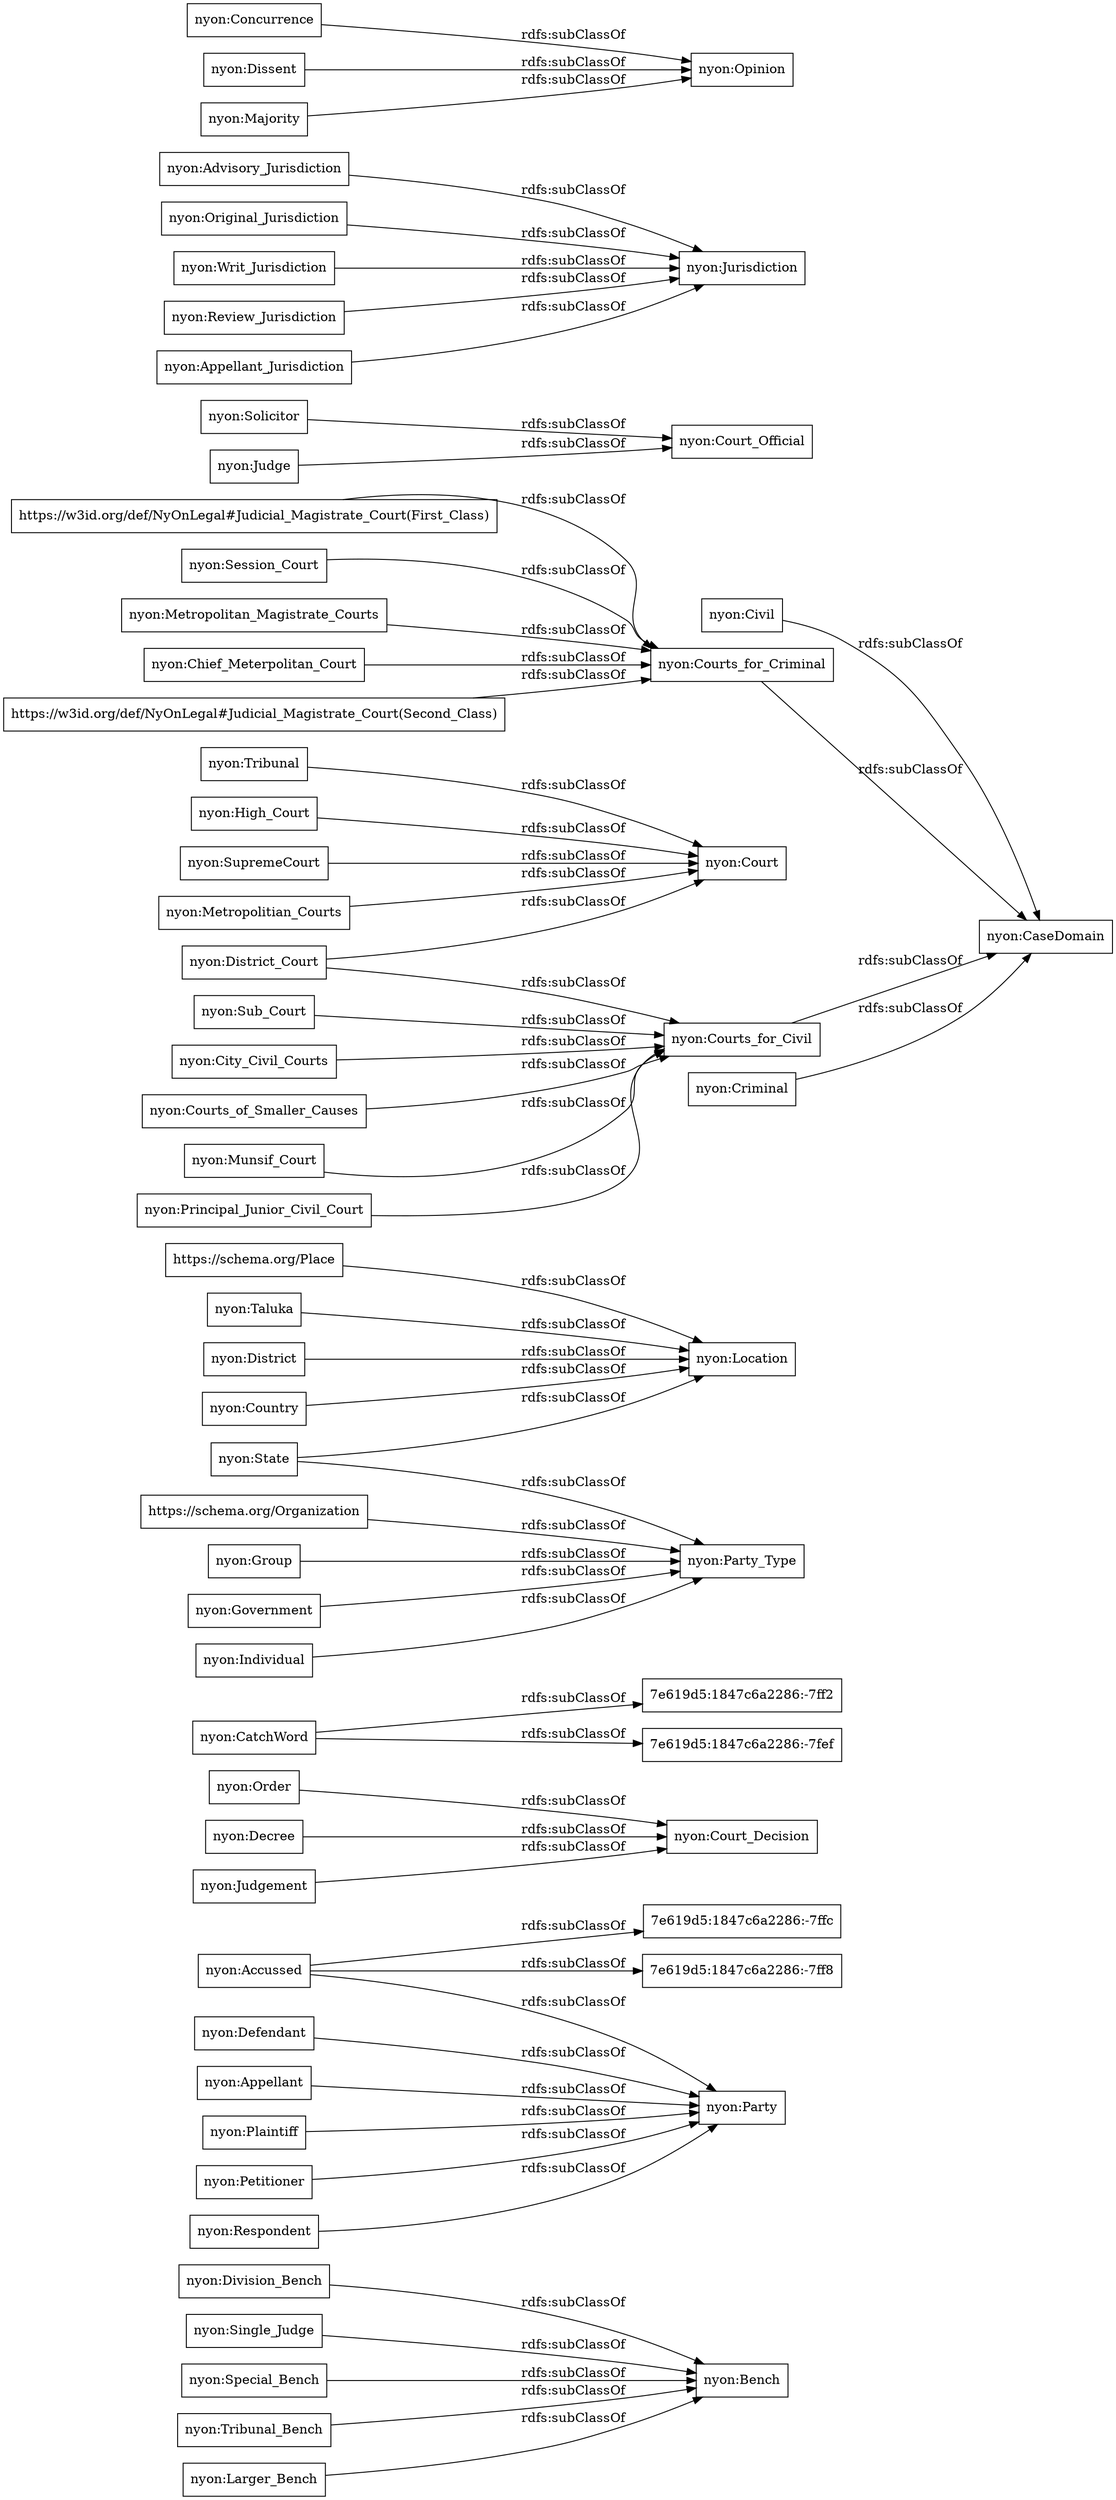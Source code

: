 digraph ar2dtool_diagram { 
rankdir=LR;
size="1000"
node [shape = rectangle, color="black"]; "nyon:Division_Bench" "7e619d5:1847c6a2286:-7ffc" "nyon:Order" "nyon:Decree" "nyon:Bench" "nyon:Party" "nyon:Court_Decision" "nyon:Defendant" "7e619d5:1847c6a2286:-7ff2" "https://schema.org/Place" "nyon:Accussed" "nyon:Civil" "nyon:Taluka" "nyon:Principal_Junior_Civil_Court" "nyon:Solicitor" "nyon:Advisory_Jurisdiction" "nyon:Single_Judge" "7e619d5:1847c6a2286:-7fef" "nyon:Session_Court" "nyon:Metropolitan_Magistrate_Courts" "nyon:District_Court" "nyon:Chief_Meterpolitan_Court" "nyon:Original_Jurisdiction" "nyon:Court_Official" "nyon:Court" "nyon:High_Court" "https://w3id.org/def/NyOnLegal#Judicial_Magistrate_Court(Second_Class)" "nyon:State" "nyon:Concurrence" "nyon:Courts_for_Criminal" "nyon:Courts_for_Civil" "nyon:Writ_Jurisdiction" "nyon:Location" "nyon:District" "nyon:Review_Jurisdiction" "nyon:City_Civil_Courts" "nyon:Appellant_Jurisdiction" "nyon:SupremeCourt" "nyon:Special_Bench" "nyon:Individual" "nyon:Opinion" "nyon:Judge" "nyon:Courts_of_Smaller_Causes" "nyon:Judgement" "nyon:Tribunal_Bench" "nyon:Jurisdiction" "https://schema.org/Organization" "nyon:Metropolitian_Courts" "nyon:Criminal" "nyon:Group" "nyon:Appellant" "nyon:Munsif_Court" "nyon:CatchWord" "nyon:Dissent" "nyon:Party_Type" "nyon:Plaintiff" "nyon:Country" "nyon:Tribunal" "nyon:Majority" "nyon:Petitioner" "nyon:CaseDomain" "nyon:Sub_Court" "nyon:Larger_Bench" "7e619d5:1847c6a2286:-7ff8" "https://w3id.org/def/NyOnLegal#Judicial_Magistrate_Court(First_Class)" "nyon:Respondent" "nyon:Government" ; /*classes style*/
	"nyon:Writ_Jurisdiction" -> "nyon:Jurisdiction" [ label = "rdfs:subClassOf" ];
	"nyon:Special_Bench" -> "nyon:Bench" [ label = "rdfs:subClassOf" ];
	"https://schema.org/Place" -> "nyon:Location" [ label = "rdfs:subClassOf" ];
	"nyon:Judge" -> "nyon:Court_Official" [ label = "rdfs:subClassOf" ];
	"nyon:Petitioner" -> "nyon:Party" [ label = "rdfs:subClassOf" ];
	"nyon:Original_Jurisdiction" -> "nyon:Jurisdiction" [ label = "rdfs:subClassOf" ];
	"nyon:Appellant" -> "nyon:Party" [ label = "rdfs:subClassOf" ];
	"nyon:Order" -> "nyon:Court_Decision" [ label = "rdfs:subClassOf" ];
	"nyon:Review_Jurisdiction" -> "nyon:Jurisdiction" [ label = "rdfs:subClassOf" ];
	"https://schema.org/Organization" -> "nyon:Party_Type" [ label = "rdfs:subClassOf" ];
	"nyon:District_Court" -> "nyon:Courts_for_Civil" [ label = "rdfs:subClassOf" ];
	"nyon:District_Court" -> "nyon:Court" [ label = "rdfs:subClassOf" ];
	"nyon:Metropolitian_Courts" -> "nyon:Court" [ label = "rdfs:subClassOf" ];
	"nyon:Munsif_Court" -> "nyon:Courts_for_Civil" [ label = "rdfs:subClassOf" ];
	"nyon:Respondent" -> "nyon:Party" [ label = "rdfs:subClassOf" ];
	"nyon:Chief_Meterpolitan_Court" -> "nyon:Courts_for_Criminal" [ label = "rdfs:subClassOf" ];
	"nyon:Session_Court" -> "nyon:Courts_for_Criminal" [ label = "rdfs:subClassOf" ];
	"nyon:Majority" -> "nyon:Opinion" [ label = "rdfs:subClassOf" ];
	"nyon:SupremeCourt" -> "nyon:Court" [ label = "rdfs:subClassOf" ];
	"nyon:Larger_Bench" -> "nyon:Bench" [ label = "rdfs:subClassOf" ];
	"nyon:Single_Judge" -> "nyon:Bench" [ label = "rdfs:subClassOf" ];
	"nyon:Dissent" -> "nyon:Opinion" [ label = "rdfs:subClassOf" ];
	"nyon:Government" -> "nyon:Party_Type" [ label = "rdfs:subClassOf" ];
	"nyon:City_Civil_Courts" -> "nyon:Courts_for_Civil" [ label = "rdfs:subClassOf" ];
	"nyon:District" -> "nyon:Location" [ label = "rdfs:subClassOf" ];
	"nyon:Decree" -> "nyon:Court_Decision" [ label = "rdfs:subClassOf" ];
	"nyon:High_Court" -> "nyon:Court" [ label = "rdfs:subClassOf" ];
	"nyon:Courts_for_Civil" -> "nyon:CaseDomain" [ label = "rdfs:subClassOf" ];
	"nyon:Sub_Court" -> "nyon:Courts_for_Civil" [ label = "rdfs:subClassOf" ];
	"nyon:Civil" -> "nyon:CaseDomain" [ label = "rdfs:subClassOf" ];
	"nyon:Plaintiff" -> "nyon:Party" [ label = "rdfs:subClassOf" ];
	"nyon:State" -> "nyon:Party_Type" [ label = "rdfs:subClassOf" ];
	"nyon:State" -> "nyon:Location" [ label = "rdfs:subClassOf" ];
	"nyon:Criminal" -> "nyon:CaseDomain" [ label = "rdfs:subClassOf" ];
	"nyon:Principal_Junior_Civil_Court" -> "nyon:Courts_for_Civil" [ label = "rdfs:subClassOf" ];
	"nyon:Tribunal" -> "nyon:Court" [ label = "rdfs:subClassOf" ];
	"https://w3id.org/def/NyOnLegal#Judicial_Magistrate_Court(Second_Class)" -> "nyon:Courts_for_Criminal" [ label = "rdfs:subClassOf" ];
	"nyon:Courts_for_Criminal" -> "nyon:CaseDomain" [ label = "rdfs:subClassOf" ];
	"nyon:Concurrence" -> "nyon:Opinion" [ label = "rdfs:subClassOf" ];
	"nyon:CatchWord" -> "7e619d5:1847c6a2286:-7fef" [ label = "rdfs:subClassOf" ];
	"nyon:CatchWord" -> "7e619d5:1847c6a2286:-7ff2" [ label = "rdfs:subClassOf" ];
	"nyon:Solicitor" -> "nyon:Court_Official" [ label = "rdfs:subClassOf" ];
	"nyon:Courts_of_Smaller_Causes" -> "nyon:Courts_for_Civil" [ label = "rdfs:subClassOf" ];
	"nyon:Defendant" -> "nyon:Party" [ label = "rdfs:subClassOf" ];
	"nyon:Accussed" -> "7e619d5:1847c6a2286:-7ff8" [ label = "rdfs:subClassOf" ];
	"nyon:Accussed" -> "7e619d5:1847c6a2286:-7ffc" [ label = "rdfs:subClassOf" ];
	"nyon:Accussed" -> "nyon:Party" [ label = "rdfs:subClassOf" ];
	"nyon:Group" -> "nyon:Party_Type" [ label = "rdfs:subClassOf" ];
	"nyon:Country" -> "nyon:Location" [ label = "rdfs:subClassOf" ];
	"nyon:Tribunal_Bench" -> "nyon:Bench" [ label = "rdfs:subClassOf" ];
	"nyon:Taluka" -> "nyon:Location" [ label = "rdfs:subClassOf" ];
	"nyon:Judgement" -> "nyon:Court_Decision" [ label = "rdfs:subClassOf" ];
	"nyon:Division_Bench" -> "nyon:Bench" [ label = "rdfs:subClassOf" ];
	"nyon:Advisory_Jurisdiction" -> "nyon:Jurisdiction" [ label = "rdfs:subClassOf" ];
	"nyon:Metropolitan_Magistrate_Courts" -> "nyon:Courts_for_Criminal" [ label = "rdfs:subClassOf" ];
	"nyon:Appellant_Jurisdiction" -> "nyon:Jurisdiction" [ label = "rdfs:subClassOf" ];
	"nyon:Individual" -> "nyon:Party_Type" [ label = "rdfs:subClassOf" ];
	"https://w3id.org/def/NyOnLegal#Judicial_Magistrate_Court(First_Class)" -> "nyon:Courts_for_Criminal" [ label = "rdfs:subClassOf" ];

}
